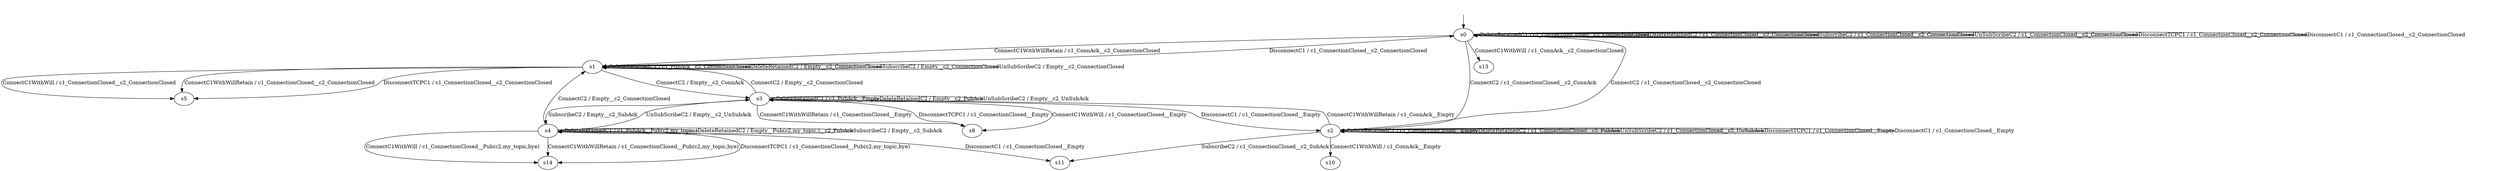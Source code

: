 digraph h1 {
s0 [label="s0"];
s1 [label="s1"];
s2 [label="s2"];
s3 [label="s3"];
s4 [label="s4"];
s0 -> s2 [label="ConnectC2 / c1_ConnectionClosed__c2_ConnAck"];
s0 -> s13 [label="ConnectC1WithWill / c1_ConnAck__c2_ConnectionClosed"];
s0 -> s1 [label="ConnectC1WithWillRetain / c1_ConnAck__c2_ConnectionClosed"];
s0 -> s0 [label="DeleteRetainedC1 / c1_ConnectionClosed__c2_ConnectionClosed"];
s0 -> s0 [label="DeleteRetainedC2 / c1_ConnectionClosed__c2_ConnectionClosed"];
s0 -> s0 [label="SubscribeC2 / c1_ConnectionClosed__c2_ConnectionClosed"];
s0 -> s0 [label="UnSubScribeC2 / c1_ConnectionClosed__c2_ConnectionClosed"];
s0 -> s0 [label="DisconnectTCPC1 / c1_ConnectionClosed__c2_ConnectionClosed"];
s0 -> s0 [label="DisconnectC1 / c1_ConnectionClosed__c2_ConnectionClosed"];
s1 -> s3 [label="ConnectC2 / Empty__c2_ConnAck"];
s1 -> s5 [label="ConnectC1WithWill / c1_ConnectionClosed__c2_ConnectionClosed"];
s1 -> s5 [label="ConnectC1WithWillRetain / c1_ConnectionClosed__c2_ConnectionClosed"];
s1 -> s1 [label="DeleteRetainedC1 / c1_PubAck__c2_ConnectionClosed"];
s1 -> s1 [label="DeleteRetainedC2 / Empty__c2_ConnectionClosed"];
s1 -> s1 [label="SubscribeC2 / Empty__c2_ConnectionClosed"];
s1 -> s1 [label="UnSubScribeC2 / Empty__c2_ConnectionClosed"];
s1 -> s5 [label="DisconnectTCPC1 / c1_ConnectionClosed__c2_ConnectionClosed"];
s1 -> s0 [label="DisconnectC1 / c1_ConnectionClosed__c2_ConnectionClosed"];
s2 -> s0 [label="ConnectC2 / c1_ConnectionClosed__c2_ConnectionClosed"];
s2 -> s10 [label="ConnectC1WithWill / c1_ConnAck__Empty"];
s2 -> s3 [label="ConnectC1WithWillRetain / c1_ConnAck__Empty"];
s2 -> s2 [label="DeleteRetainedC1 / c1_ConnectionClosed__Empty"];
s2 -> s2 [label="DeleteRetainedC2 / c1_ConnectionClosed__c2_PubAck"];
s2 -> s11 [label="SubscribeC2 / c1_ConnectionClosed__c2_SubAck"];
s2 -> s2 [label="UnSubScribeC2 / c1_ConnectionClosed__c2_UnSubAck"];
s2 -> s2 [label="DisconnectTCPC1 / c1_ConnectionClosed__Empty"];
s2 -> s2 [label="DisconnectC1 / c1_ConnectionClosed__Empty"];
s3 -> s1 [label="ConnectC2 / Empty__c2_ConnectionClosed"];
s3 -> s8 [label="ConnectC1WithWill / c1_ConnectionClosed__Empty"];
s3 -> s8 [label="ConnectC1WithWillRetain / c1_ConnectionClosed__Empty"];
s3 -> s3 [label="DeleteRetainedC1 / c1_PubAck__Empty"];
s3 -> s3 [label="DeleteRetainedC2 / Empty__c2_PubAck"];
s3 -> s4 [label="SubscribeC2 / Empty__c2_SubAck"];
s3 -> s3 [label="UnSubScribeC2 / Empty__c2_UnSubAck"];
s3 -> s8 [label="DisconnectTCPC1 / c1_ConnectionClosed__Empty"];
s3 -> s2 [label="DisconnectC1 / c1_ConnectionClosed__Empty"];
s4 -> s1 [label="ConnectC2 / Empty__c2_ConnectionClosed"];
s4 -> s14 [label="ConnectC1WithWill / c1_ConnectionClosed__Pub(c2,my_topic,bye)"];
s4 -> s14 [label="ConnectC1WithWillRetain / c1_ConnectionClosed__Pub(c2,my_topic,bye)"];
s4 -> s4 [label="DeleteRetainedC1 / c1_PubAck__Pub(c2,my_topic,)"];
s4 -> s4 [label="DeleteRetainedC2 / Empty__Pub(c2,my_topic,)__c2_PubAck"];
s4 -> s4 [label="SubscribeC2 / Empty__c2_SubAck"];
s4 -> s3 [label="UnSubScribeC2 / Empty__c2_UnSubAck"];
s4 -> s14 [label="DisconnectTCPC1 / c1_ConnectionClosed__Pub(c2,my_topic,bye)"];
s4 -> s11 [label="DisconnectC1 / c1_ConnectionClosed__Empty"];
__start0 [shape=none, label=""];
__start0 -> s0 [label=""];
}
